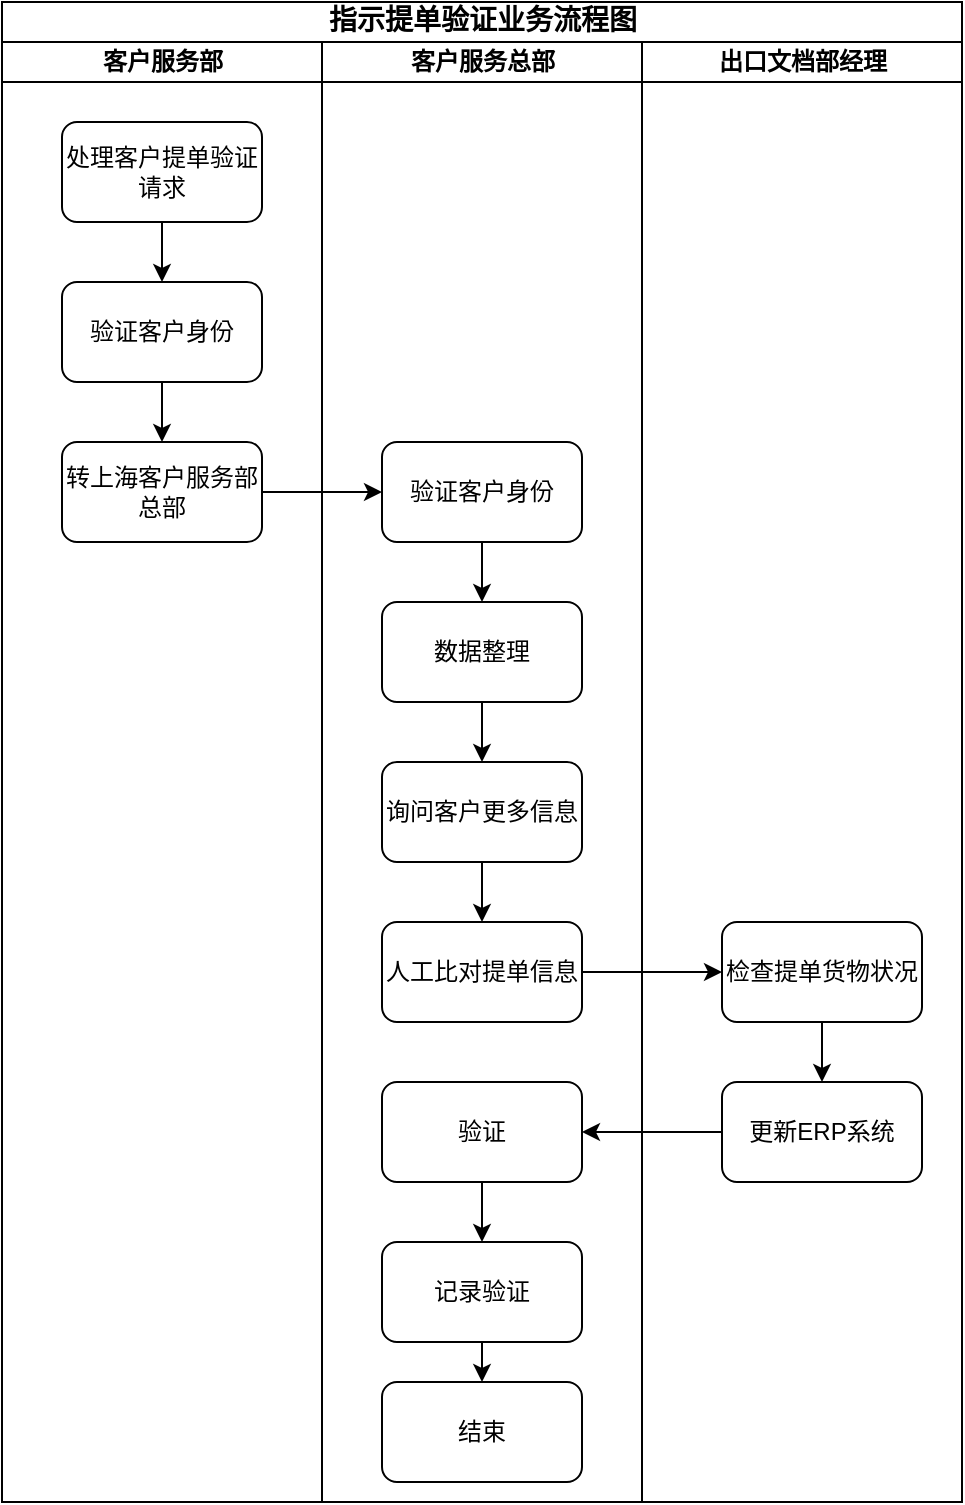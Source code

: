 <mxfile version="21.7.5" type="github">
  <diagram name="Page-1" id="74e2e168-ea6b-b213-b513-2b3c1d86103e">
    <mxGraphModel dx="1566" dy="798" grid="1" gridSize="10" guides="1" tooltips="1" connect="1" arrows="1" fold="1" page="1" pageScale="1" pageWidth="1100" pageHeight="850" background="none" math="0" shadow="0">
      <root>
        <mxCell id="0" />
        <mxCell id="1" parent="0" />
        <mxCell id="77e6c97f196da883-1" value="&lt;font style=&quot;font-size: 14px;&quot;&gt;指示提单验证业务流程图&lt;/font&gt;" style="swimlane;html=1;childLayout=stackLayout;startSize=20;rounded=0;shadow=0;labelBackgroundColor=none;strokeWidth=1;fontFamily=Verdana;fontSize=8;align=center;" parent="1" vertex="1">
          <mxGeometry x="70" y="40" width="480" height="750" as="geometry" />
        </mxCell>
        <mxCell id="77e6c97f196da883-3" value="客户服务部" style="swimlane;html=1;startSize=20;" parent="77e6c97f196da883-1" vertex="1">
          <mxGeometry y="20" width="160" height="730" as="geometry" />
        </mxCell>
        <mxCell id="11r9Arb-Ld6XYQoobp98-5" style="edgeStyle=orthogonalEdgeStyle;rounded=0;orthogonalLoop=1;jettySize=auto;html=1;exitX=0.5;exitY=1;exitDx=0;exitDy=0;entryX=0.5;entryY=0;entryDx=0;entryDy=0;" edge="1" parent="77e6c97f196da883-3" source="11r9Arb-Ld6XYQoobp98-3" target="11r9Arb-Ld6XYQoobp98-4">
          <mxGeometry relative="1" as="geometry" />
        </mxCell>
        <mxCell id="11r9Arb-Ld6XYQoobp98-3" value="处理客户提单验证请求" style="rounded=1;whiteSpace=wrap;html=1;" vertex="1" parent="77e6c97f196da883-3">
          <mxGeometry x="30" y="40" width="100" height="50" as="geometry" />
        </mxCell>
        <mxCell id="11r9Arb-Ld6XYQoobp98-7" style="edgeStyle=orthogonalEdgeStyle;rounded=0;orthogonalLoop=1;jettySize=auto;html=1;exitX=0.5;exitY=1;exitDx=0;exitDy=0;entryX=0.5;entryY=0;entryDx=0;entryDy=0;" edge="1" parent="77e6c97f196da883-3" source="11r9Arb-Ld6XYQoobp98-4" target="11r9Arb-Ld6XYQoobp98-6">
          <mxGeometry relative="1" as="geometry" />
        </mxCell>
        <mxCell id="11r9Arb-Ld6XYQoobp98-4" value="验证客户身份" style="rounded=1;whiteSpace=wrap;html=1;" vertex="1" parent="77e6c97f196da883-3">
          <mxGeometry x="30" y="120" width="100" height="50" as="geometry" />
        </mxCell>
        <mxCell id="11r9Arb-Ld6XYQoobp98-6" value="转上海客户服务部总部" style="rounded=1;whiteSpace=wrap;html=1;" vertex="1" parent="77e6c97f196da883-3">
          <mxGeometry x="30" y="200" width="100" height="50" as="geometry" />
        </mxCell>
        <mxCell id="77e6c97f196da883-4" value="客户服务总部" style="swimlane;html=1;startSize=20;" parent="77e6c97f196da883-1" vertex="1">
          <mxGeometry x="160" y="20" width="160" height="730" as="geometry" />
        </mxCell>
        <mxCell id="11r9Arb-Ld6XYQoobp98-11" style="edgeStyle=orthogonalEdgeStyle;rounded=0;orthogonalLoop=1;jettySize=auto;html=1;exitX=0.5;exitY=1;exitDx=0;exitDy=0;entryX=0.5;entryY=0;entryDx=0;entryDy=0;" edge="1" parent="77e6c97f196da883-4" source="11r9Arb-Ld6XYQoobp98-8" target="11r9Arb-Ld6XYQoobp98-10">
          <mxGeometry relative="1" as="geometry" />
        </mxCell>
        <mxCell id="11r9Arb-Ld6XYQoobp98-8" value="验证客户身份" style="rounded=1;whiteSpace=wrap;html=1;" vertex="1" parent="77e6c97f196da883-4">
          <mxGeometry x="30" y="200" width="100" height="50" as="geometry" />
        </mxCell>
        <mxCell id="11r9Arb-Ld6XYQoobp98-13" style="edgeStyle=orthogonalEdgeStyle;rounded=0;orthogonalLoop=1;jettySize=auto;html=1;exitX=0.5;exitY=1;exitDx=0;exitDy=0;entryX=0.5;entryY=0;entryDx=0;entryDy=0;" edge="1" parent="77e6c97f196da883-4" source="11r9Arb-Ld6XYQoobp98-10" target="11r9Arb-Ld6XYQoobp98-12">
          <mxGeometry relative="1" as="geometry" />
        </mxCell>
        <mxCell id="11r9Arb-Ld6XYQoobp98-10" value="数据整理" style="rounded=1;whiteSpace=wrap;html=1;" vertex="1" parent="77e6c97f196da883-4">
          <mxGeometry x="30" y="280" width="100" height="50" as="geometry" />
        </mxCell>
        <mxCell id="11r9Arb-Ld6XYQoobp98-15" style="edgeStyle=orthogonalEdgeStyle;rounded=0;orthogonalLoop=1;jettySize=auto;html=1;exitX=0.5;exitY=1;exitDx=0;exitDy=0;entryX=0.5;entryY=0;entryDx=0;entryDy=0;" edge="1" parent="77e6c97f196da883-4" source="11r9Arb-Ld6XYQoobp98-12" target="11r9Arb-Ld6XYQoobp98-14">
          <mxGeometry relative="1" as="geometry" />
        </mxCell>
        <mxCell id="11r9Arb-Ld6XYQoobp98-12" value="询问客户更多信息" style="rounded=1;whiteSpace=wrap;html=1;" vertex="1" parent="77e6c97f196da883-4">
          <mxGeometry x="30" y="360" width="100" height="50" as="geometry" />
        </mxCell>
        <mxCell id="11r9Arb-Ld6XYQoobp98-14" value="人工比对提单信息" style="rounded=1;whiteSpace=wrap;html=1;" vertex="1" parent="77e6c97f196da883-4">
          <mxGeometry x="30" y="440" width="100" height="50" as="geometry" />
        </mxCell>
        <mxCell id="11r9Arb-Ld6XYQoobp98-24" style="edgeStyle=orthogonalEdgeStyle;rounded=0;orthogonalLoop=1;jettySize=auto;html=1;exitX=0.5;exitY=1;exitDx=0;exitDy=0;entryX=0.5;entryY=0;entryDx=0;entryDy=0;" edge="1" parent="77e6c97f196da883-4" source="11r9Arb-Ld6XYQoobp98-20" target="11r9Arb-Ld6XYQoobp98-22">
          <mxGeometry relative="1" as="geometry" />
        </mxCell>
        <mxCell id="11r9Arb-Ld6XYQoobp98-20" value="验证" style="rounded=1;whiteSpace=wrap;html=1;" vertex="1" parent="77e6c97f196da883-4">
          <mxGeometry x="30" y="520" width="100" height="50" as="geometry" />
        </mxCell>
        <mxCell id="11r9Arb-Ld6XYQoobp98-25" style="edgeStyle=orthogonalEdgeStyle;rounded=0;orthogonalLoop=1;jettySize=auto;html=1;exitX=0.5;exitY=1;exitDx=0;exitDy=0;entryX=0.5;entryY=0;entryDx=0;entryDy=0;" edge="1" parent="77e6c97f196da883-4" source="11r9Arb-Ld6XYQoobp98-22" target="11r9Arb-Ld6XYQoobp98-23">
          <mxGeometry relative="1" as="geometry" />
        </mxCell>
        <mxCell id="11r9Arb-Ld6XYQoobp98-22" value="记录验证" style="rounded=1;whiteSpace=wrap;html=1;" vertex="1" parent="77e6c97f196da883-4">
          <mxGeometry x="30" y="600" width="100" height="50" as="geometry" />
        </mxCell>
        <mxCell id="11r9Arb-Ld6XYQoobp98-23" value="结束" style="rounded=1;whiteSpace=wrap;html=1;" vertex="1" parent="77e6c97f196da883-4">
          <mxGeometry x="30" y="670" width="100" height="50" as="geometry" />
        </mxCell>
        <mxCell id="77e6c97f196da883-5" value="出口文档部经理" style="swimlane;html=1;startSize=20;" parent="77e6c97f196da883-1" vertex="1">
          <mxGeometry x="320" y="20" width="160" height="730" as="geometry" />
        </mxCell>
        <mxCell id="11r9Arb-Ld6XYQoobp98-19" style="edgeStyle=orthogonalEdgeStyle;rounded=0;orthogonalLoop=1;jettySize=auto;html=1;exitX=0.5;exitY=1;exitDx=0;exitDy=0;entryX=0.5;entryY=0;entryDx=0;entryDy=0;" edge="1" parent="77e6c97f196da883-5" source="11r9Arb-Ld6XYQoobp98-16" target="11r9Arb-Ld6XYQoobp98-17">
          <mxGeometry relative="1" as="geometry" />
        </mxCell>
        <mxCell id="11r9Arb-Ld6XYQoobp98-16" value="检查提单货物状况" style="rounded=1;whiteSpace=wrap;html=1;" vertex="1" parent="77e6c97f196da883-5">
          <mxGeometry x="40" y="440" width="100" height="50" as="geometry" />
        </mxCell>
        <mxCell id="11r9Arb-Ld6XYQoobp98-17" value="更新ERP系统" style="rounded=1;whiteSpace=wrap;html=1;" vertex="1" parent="77e6c97f196da883-5">
          <mxGeometry x="40" y="520" width="100" height="50" as="geometry" />
        </mxCell>
        <mxCell id="11r9Arb-Ld6XYQoobp98-9" style="edgeStyle=orthogonalEdgeStyle;rounded=0;orthogonalLoop=1;jettySize=auto;html=1;exitX=1;exitY=0.5;exitDx=0;exitDy=0;entryX=0;entryY=0.5;entryDx=0;entryDy=0;" edge="1" parent="77e6c97f196da883-1" source="11r9Arb-Ld6XYQoobp98-6" target="11r9Arb-Ld6XYQoobp98-8">
          <mxGeometry relative="1" as="geometry" />
        </mxCell>
        <mxCell id="11r9Arb-Ld6XYQoobp98-18" style="edgeStyle=orthogonalEdgeStyle;rounded=0;orthogonalLoop=1;jettySize=auto;html=1;exitX=1;exitY=0.5;exitDx=0;exitDy=0;entryX=0;entryY=0.5;entryDx=0;entryDy=0;" edge="1" parent="77e6c97f196da883-1" source="11r9Arb-Ld6XYQoobp98-14" target="11r9Arb-Ld6XYQoobp98-16">
          <mxGeometry relative="1" as="geometry" />
        </mxCell>
        <mxCell id="11r9Arb-Ld6XYQoobp98-21" style="edgeStyle=orthogonalEdgeStyle;rounded=0;orthogonalLoop=1;jettySize=auto;html=1;exitX=0;exitY=0.5;exitDx=0;exitDy=0;entryX=1;entryY=0.5;entryDx=0;entryDy=0;" edge="1" parent="77e6c97f196da883-1" source="11r9Arb-Ld6XYQoobp98-17" target="11r9Arb-Ld6XYQoobp98-20">
          <mxGeometry relative="1" as="geometry" />
        </mxCell>
      </root>
    </mxGraphModel>
  </diagram>
</mxfile>

